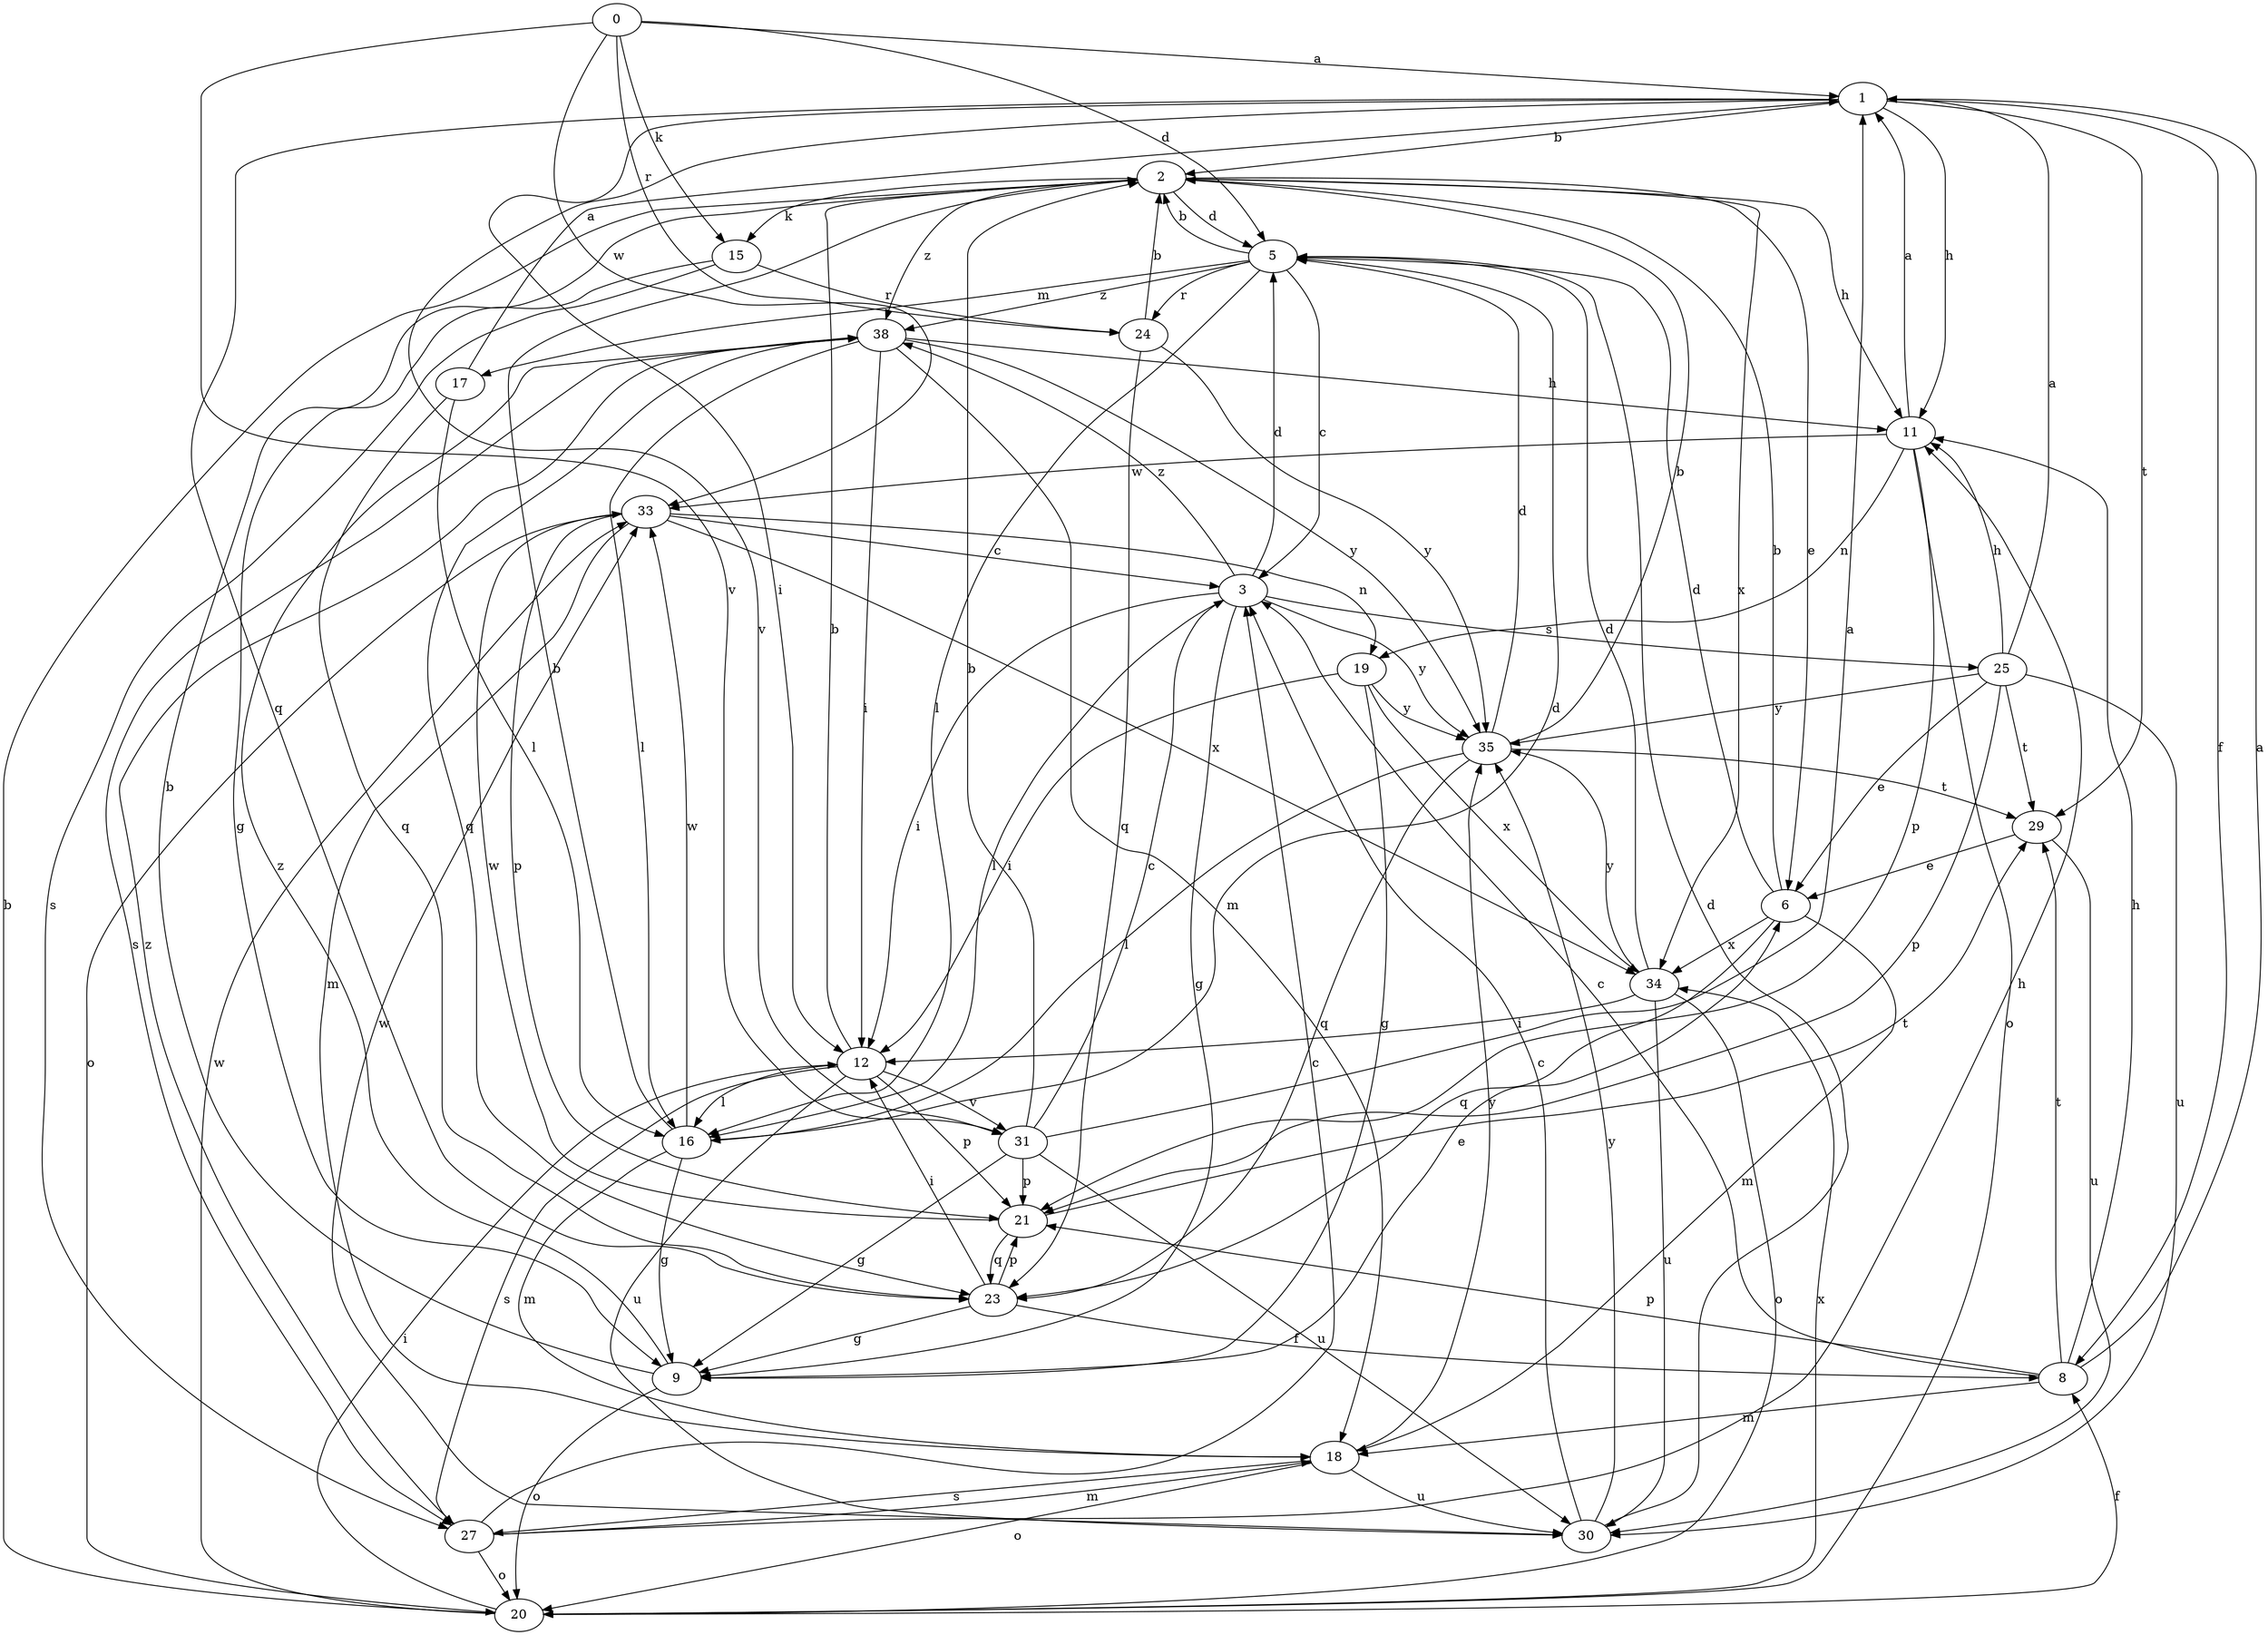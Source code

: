 strict digraph  {
0;
1;
2;
3;
5;
6;
8;
9;
11;
12;
15;
16;
17;
18;
19;
20;
21;
23;
24;
25;
27;
29;
30;
31;
33;
34;
35;
38;
0 -> 1  [label=a];
0 -> 5  [label=d];
0 -> 15  [label=k];
0 -> 24  [label=r];
0 -> 31  [label=v];
0 -> 33  [label=w];
1 -> 2  [label=b];
1 -> 8  [label=f];
1 -> 11  [label=h];
1 -> 12  [label=i];
1 -> 23  [label=q];
1 -> 29  [label=t];
1 -> 31  [label=v];
2 -> 5  [label=d];
2 -> 6  [label=e];
2 -> 11  [label=h];
2 -> 15  [label=k];
2 -> 34  [label=x];
2 -> 38  [label=z];
3 -> 5  [label=d];
3 -> 9  [label=g];
3 -> 12  [label=i];
3 -> 16  [label=l];
3 -> 25  [label=s];
3 -> 35  [label=y];
3 -> 38  [label=z];
5 -> 2  [label=b];
5 -> 3  [label=c];
5 -> 16  [label=l];
5 -> 17  [label=m];
5 -> 24  [label=r];
5 -> 38  [label=z];
6 -> 2  [label=b];
6 -> 5  [label=d];
6 -> 18  [label=m];
6 -> 23  [label=q];
6 -> 34  [label=x];
8 -> 1  [label=a];
8 -> 3  [label=c];
8 -> 11  [label=h];
8 -> 18  [label=m];
8 -> 21  [label=p];
8 -> 29  [label=t];
9 -> 2  [label=b];
9 -> 6  [label=e];
9 -> 20  [label=o];
9 -> 38  [label=z];
11 -> 1  [label=a];
11 -> 19  [label=n];
11 -> 20  [label=o];
11 -> 21  [label=p];
11 -> 33  [label=w];
12 -> 2  [label=b];
12 -> 16  [label=l];
12 -> 21  [label=p];
12 -> 27  [label=s];
12 -> 30  [label=u];
12 -> 31  [label=v];
15 -> 9  [label=g];
15 -> 24  [label=r];
15 -> 27  [label=s];
16 -> 2  [label=b];
16 -> 5  [label=d];
16 -> 9  [label=g];
16 -> 18  [label=m];
16 -> 33  [label=w];
17 -> 1  [label=a];
17 -> 16  [label=l];
17 -> 23  [label=q];
18 -> 20  [label=o];
18 -> 27  [label=s];
18 -> 30  [label=u];
18 -> 35  [label=y];
19 -> 9  [label=g];
19 -> 12  [label=i];
19 -> 34  [label=x];
19 -> 35  [label=y];
20 -> 2  [label=b];
20 -> 8  [label=f];
20 -> 12  [label=i];
20 -> 33  [label=w];
20 -> 34  [label=x];
21 -> 23  [label=q];
21 -> 29  [label=t];
21 -> 33  [label=w];
23 -> 8  [label=f];
23 -> 9  [label=g];
23 -> 12  [label=i];
23 -> 21  [label=p];
24 -> 2  [label=b];
24 -> 23  [label=q];
24 -> 35  [label=y];
25 -> 1  [label=a];
25 -> 6  [label=e];
25 -> 11  [label=h];
25 -> 21  [label=p];
25 -> 29  [label=t];
25 -> 30  [label=u];
25 -> 35  [label=y];
27 -> 3  [label=c];
27 -> 11  [label=h];
27 -> 18  [label=m];
27 -> 20  [label=o];
27 -> 38  [label=z];
29 -> 6  [label=e];
29 -> 30  [label=u];
30 -> 3  [label=c];
30 -> 5  [label=d];
30 -> 33  [label=w];
30 -> 35  [label=y];
31 -> 1  [label=a];
31 -> 2  [label=b];
31 -> 3  [label=c];
31 -> 9  [label=g];
31 -> 21  [label=p];
31 -> 30  [label=u];
33 -> 3  [label=c];
33 -> 18  [label=m];
33 -> 19  [label=n];
33 -> 20  [label=o];
33 -> 21  [label=p];
33 -> 34  [label=x];
34 -> 5  [label=d];
34 -> 12  [label=i];
34 -> 20  [label=o];
34 -> 30  [label=u];
34 -> 35  [label=y];
35 -> 2  [label=b];
35 -> 5  [label=d];
35 -> 16  [label=l];
35 -> 23  [label=q];
35 -> 29  [label=t];
38 -> 11  [label=h];
38 -> 12  [label=i];
38 -> 16  [label=l];
38 -> 18  [label=m];
38 -> 23  [label=q];
38 -> 27  [label=s];
38 -> 35  [label=y];
}
